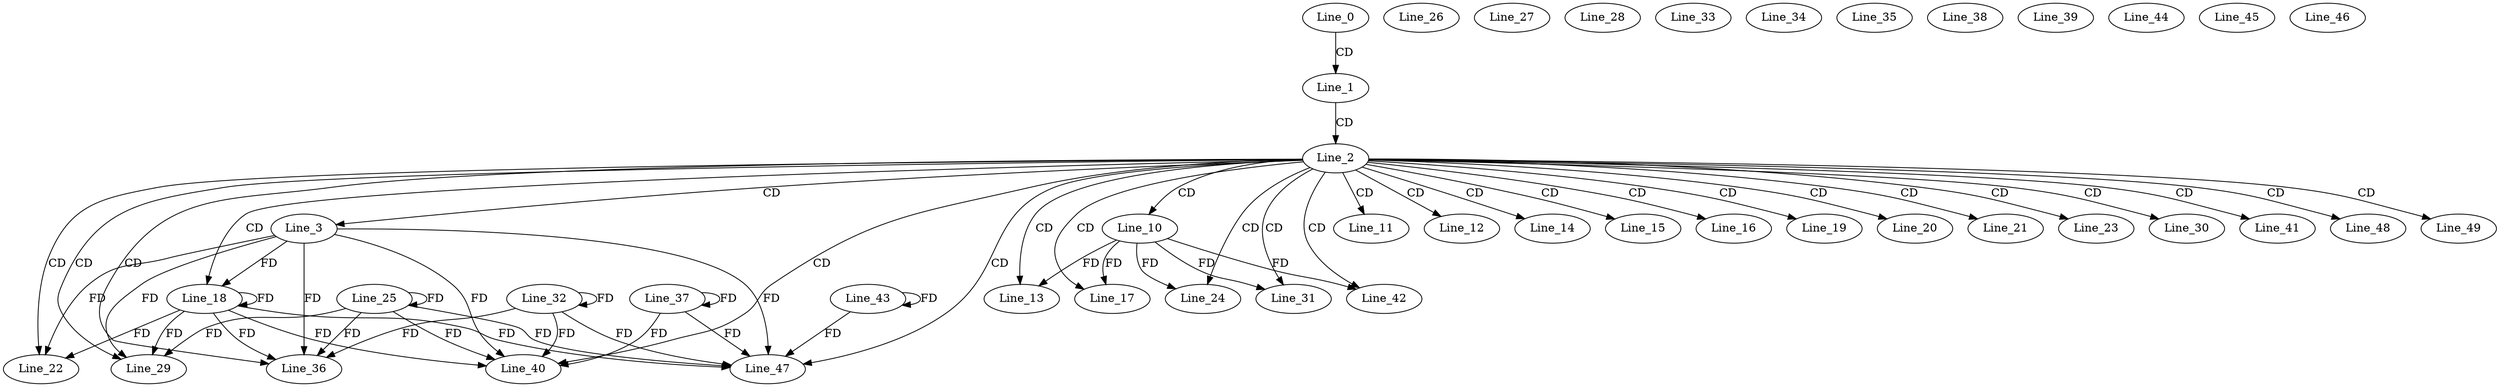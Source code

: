 digraph G {
  Line_0;
  Line_1;
  Line_2;
  Line_3;
  Line_10;
  Line_11;
  Line_12;
  Line_13;
  Line_14;
  Line_15;
  Line_16;
  Line_17;
  Line_18;
  Line_19;
  Line_20;
  Line_21;
  Line_22;
  Line_23;
  Line_24;
  Line_25;
  Line_26;
  Line_27;
  Line_28;
  Line_29;
  Line_30;
  Line_31;
  Line_32;
  Line_33;
  Line_34;
  Line_35;
  Line_36;
  Line_37;
  Line_38;
  Line_39;
  Line_40;
  Line_41;
  Line_42;
  Line_43;
  Line_44;
  Line_45;
  Line_46;
  Line_47;
  Line_48;
  Line_49;
  Line_0 -> Line_1 [ label="CD" ];
  Line_1 -> Line_2 [ label="CD" ];
  Line_2 -> Line_3 [ label="CD" ];
  Line_2 -> Line_10 [ label="CD" ];
  Line_2 -> Line_11 [ label="CD" ];
  Line_2 -> Line_12 [ label="CD" ];
  Line_2 -> Line_13 [ label="CD" ];
  Line_10 -> Line_13 [ label="FD" ];
  Line_2 -> Line_14 [ label="CD" ];
  Line_2 -> Line_15 [ label="CD" ];
  Line_2 -> Line_16 [ label="CD" ];
  Line_2 -> Line_17 [ label="CD" ];
  Line_10 -> Line_17 [ label="FD" ];
  Line_2 -> Line_18 [ label="CD" ];
  Line_3 -> Line_18 [ label="FD" ];
  Line_18 -> Line_18 [ label="FD" ];
  Line_2 -> Line_19 [ label="CD" ];
  Line_2 -> Line_20 [ label="CD" ];
  Line_2 -> Line_21 [ label="CD" ];
  Line_2 -> Line_22 [ label="CD" ];
  Line_3 -> Line_22 [ label="FD" ];
  Line_18 -> Line_22 [ label="FD" ];
  Line_2 -> Line_23 [ label="CD" ];
  Line_2 -> Line_24 [ label="CD" ];
  Line_10 -> Line_24 [ label="FD" ];
  Line_25 -> Line_25 [ label="FD" ];
  Line_2 -> Line_29 [ label="CD" ];
  Line_3 -> Line_29 [ label="FD" ];
  Line_18 -> Line_29 [ label="FD" ];
  Line_25 -> Line_29 [ label="FD" ];
  Line_2 -> Line_30 [ label="CD" ];
  Line_2 -> Line_31 [ label="CD" ];
  Line_10 -> Line_31 [ label="FD" ];
  Line_32 -> Line_32 [ label="FD" ];
  Line_2 -> Line_36 [ label="CD" ];
  Line_3 -> Line_36 [ label="FD" ];
  Line_18 -> Line_36 [ label="FD" ];
  Line_25 -> Line_36 [ label="FD" ];
  Line_32 -> Line_36 [ label="FD" ];
  Line_37 -> Line_37 [ label="FD" ];
  Line_2 -> Line_40 [ label="CD" ];
  Line_3 -> Line_40 [ label="FD" ];
  Line_18 -> Line_40 [ label="FD" ];
  Line_25 -> Line_40 [ label="FD" ];
  Line_32 -> Line_40 [ label="FD" ];
  Line_37 -> Line_40 [ label="FD" ];
  Line_2 -> Line_41 [ label="CD" ];
  Line_2 -> Line_42 [ label="CD" ];
  Line_10 -> Line_42 [ label="FD" ];
  Line_43 -> Line_43 [ label="FD" ];
  Line_2 -> Line_47 [ label="CD" ];
  Line_3 -> Line_47 [ label="FD" ];
  Line_18 -> Line_47 [ label="FD" ];
  Line_25 -> Line_47 [ label="FD" ];
  Line_32 -> Line_47 [ label="FD" ];
  Line_37 -> Line_47 [ label="FD" ];
  Line_43 -> Line_47 [ label="FD" ];
  Line_2 -> Line_48 [ label="CD" ];
  Line_2 -> Line_49 [ label="CD" ];
}
